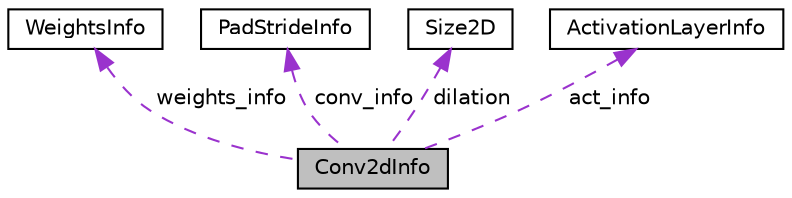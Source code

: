 digraph "Conv2dInfo"
{
 // LATEX_PDF_SIZE
  edge [fontname="Helvetica",fontsize="10",labelfontname="Helvetica",labelfontsize="10"];
  node [fontname="Helvetica",fontsize="10",shape=record];
  Node1 [label="Conv2dInfo",height=0.2,width=0.4,color="black", fillcolor="grey75", style="filled", fontcolor="black",tooltip="Descriptor used by the 2d Convolution function."];
  Node2 -> Node1 [dir="back",color="darkorchid3",fontsize="10",style="dashed",label=" weights_info" ,fontname="Helvetica"];
  Node2 [label="WeightsInfo",height=0.2,width=0.4,color="black", fillcolor="white", style="filled",URL="$classarm__compute_1_1_weights_info.xhtml",tooltip="Convolution Layer Weights Information class."];
  Node3 -> Node1 [dir="back",color="darkorchid3",fontsize="10",style="dashed",label=" conv_info" ,fontname="Helvetica"];
  Node3 [label="PadStrideInfo",height=0.2,width=0.4,color="black", fillcolor="white", style="filled",URL="$classarm__compute_1_1_pad_stride_info.xhtml",tooltip=" "];
  Node4 -> Node1 [dir="back",color="darkorchid3",fontsize="10",style="dashed",label=" dilation" ,fontname="Helvetica"];
  Node4 [label="Size2D",height=0.2,width=0.4,color="black", fillcolor="white", style="filled",URL="$classarm__compute_1_1_size2_d.xhtml",tooltip="Class for specifying the size of an image or rectangle."];
  Node5 -> Node1 [dir="back",color="darkorchid3",fontsize="10",style="dashed",label=" act_info" ,fontname="Helvetica"];
  Node5 [label="ActivationLayerInfo",height=0.2,width=0.4,color="black", fillcolor="white", style="filled",URL="$classarm__compute_1_1_activation_layer_info.xhtml",tooltip="Activation Layer Information class."];
}
